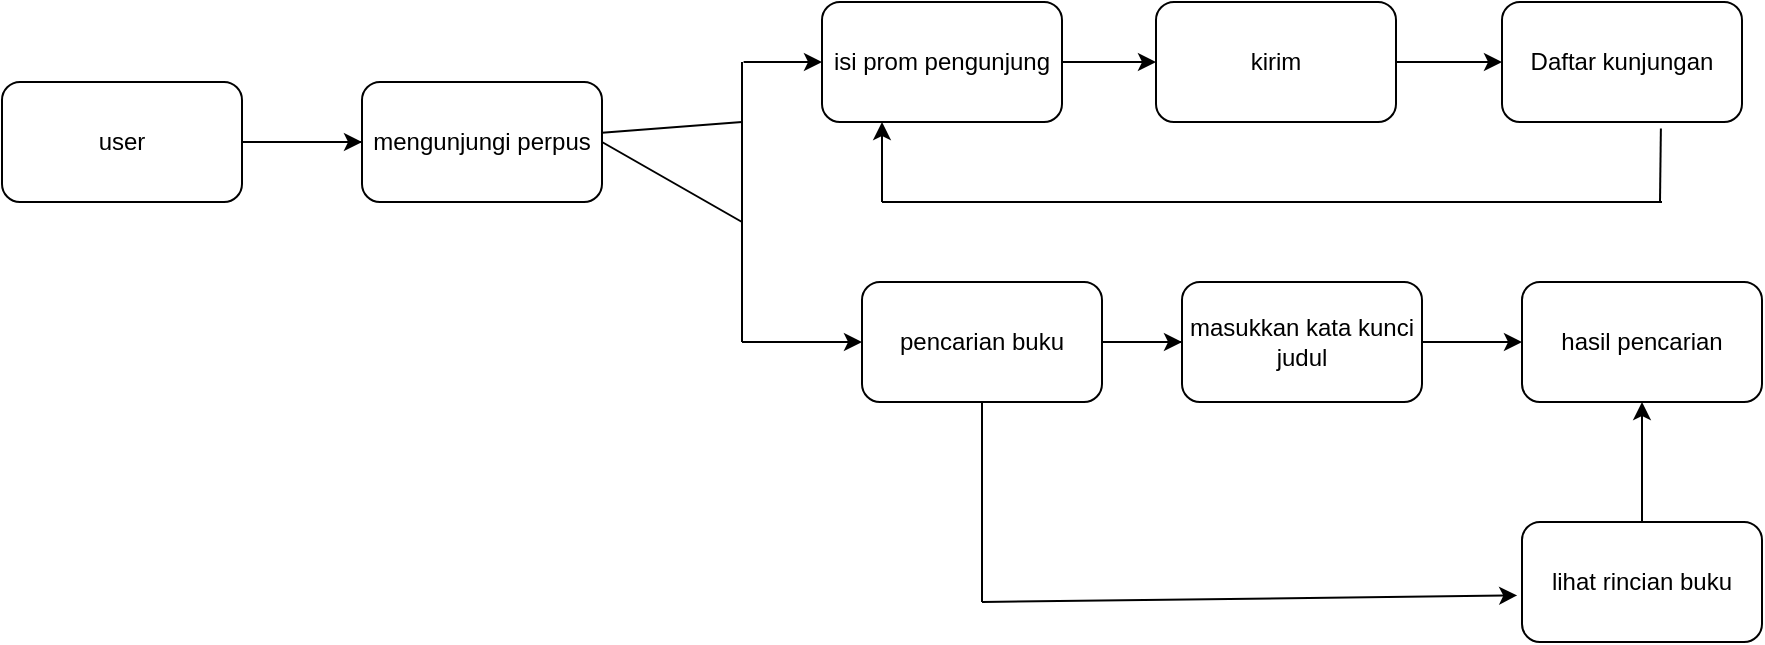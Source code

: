 <mxfile version="23.0.2" type="github">
  <diagram name="Page-1" id="QqwgyBxbd3WD4HJAaXtS">
    <mxGraphModel dx="867" dy="476" grid="1" gridSize="10" guides="1" tooltips="1" connect="1" arrows="1" fold="1" page="1" pageScale="1" pageWidth="827" pageHeight="1169" math="0" shadow="0">
      <root>
        <mxCell id="0" />
        <mxCell id="1" parent="0" />
        <mxCell id="orxMtb7YY-qxG_bRH_sf-65" value="" style="edgeStyle=orthogonalEdgeStyle;rounded=0;orthogonalLoop=1;jettySize=auto;html=1;" edge="1" parent="1" source="orxMtb7YY-qxG_bRH_sf-1" target="orxMtb7YY-qxG_bRH_sf-13">
          <mxGeometry relative="1" as="geometry" />
        </mxCell>
        <mxCell id="orxMtb7YY-qxG_bRH_sf-1" value="user" style="rounded=1;whiteSpace=wrap;html=1;" vertex="1" parent="1">
          <mxGeometry x="250" y="150" width="120" height="60" as="geometry" />
        </mxCell>
        <mxCell id="orxMtb7YY-qxG_bRH_sf-13" value="mengunjungi perpus" style="rounded=1;whiteSpace=wrap;html=1;" vertex="1" parent="1">
          <mxGeometry x="430" y="150" width="120" height="60" as="geometry" />
        </mxCell>
        <mxCell id="orxMtb7YY-qxG_bRH_sf-17" value="" style="endArrow=none;html=1;rounded=0;" edge="1" parent="1" target="orxMtb7YY-qxG_bRH_sf-13">
          <mxGeometry width="50" height="50" relative="1" as="geometry">
            <mxPoint x="620" y="170" as="sourcePoint" />
            <mxPoint x="600" y="180" as="targetPoint" />
          </mxGeometry>
        </mxCell>
        <mxCell id="orxMtb7YY-qxG_bRH_sf-22" value="isi prom pengunjung" style="rounded=1;whiteSpace=wrap;html=1;" vertex="1" parent="1">
          <mxGeometry x="660" y="110" width="120" height="60" as="geometry" />
        </mxCell>
        <mxCell id="orxMtb7YY-qxG_bRH_sf-23" value="pencarian buku" style="rounded=1;whiteSpace=wrap;html=1;" vertex="1" parent="1">
          <mxGeometry x="680" y="250" width="120" height="60" as="geometry" />
        </mxCell>
        <mxCell id="orxMtb7YY-qxG_bRH_sf-34" value="kirim" style="rounded=1;whiteSpace=wrap;html=1;" vertex="1" parent="1">
          <mxGeometry x="827" y="110" width="120" height="60" as="geometry" />
        </mxCell>
        <mxCell id="orxMtb7YY-qxG_bRH_sf-35" value="Daftar kunjungan" style="rounded=1;whiteSpace=wrap;html=1;" vertex="1" parent="1">
          <mxGeometry x="1000" y="110" width="120" height="60" as="geometry" />
        </mxCell>
        <mxCell id="orxMtb7YY-qxG_bRH_sf-36" value="" style="endArrow=none;html=1;rounded=0;exitX=1;exitY=0.5;exitDx=0;exitDy=0;" edge="1" parent="1" source="orxMtb7YY-qxG_bRH_sf-23">
          <mxGeometry width="50" height="50" relative="1" as="geometry">
            <mxPoint x="910" y="180" as="sourcePoint" />
            <mxPoint x="850" y="280" as="targetPoint" />
          </mxGeometry>
        </mxCell>
        <mxCell id="orxMtb7YY-qxG_bRH_sf-37" value="masukkan kata kunci judul" style="rounded=1;whiteSpace=wrap;html=1;" vertex="1" parent="1">
          <mxGeometry x="840" y="250" width="120" height="60" as="geometry" />
        </mxCell>
        <mxCell id="orxMtb7YY-qxG_bRH_sf-39" value="hasil pencarian" style="rounded=1;whiteSpace=wrap;html=1;" vertex="1" parent="1">
          <mxGeometry x="1010" y="250" width="120" height="60" as="geometry" />
        </mxCell>
        <mxCell id="orxMtb7YY-qxG_bRH_sf-42" value="lihat rincian buku" style="rounded=1;whiteSpace=wrap;html=1;" vertex="1" parent="1">
          <mxGeometry x="1010" y="370" width="120" height="60" as="geometry" />
        </mxCell>
        <mxCell id="orxMtb7YY-qxG_bRH_sf-45" value="" style="endArrow=none;html=1;rounded=0;" edge="1" parent="1">
          <mxGeometry width="50" height="50" relative="1" as="geometry">
            <mxPoint x="690" y="210" as="sourcePoint" />
            <mxPoint x="1080" y="210" as="targetPoint" />
          </mxGeometry>
        </mxCell>
        <mxCell id="orxMtb7YY-qxG_bRH_sf-51" value="" style="endArrow=none;html=1;rounded=0;entryX=0.662;entryY=1.054;entryDx=0;entryDy=0;entryPerimeter=0;" edge="1" parent="1" target="orxMtb7YY-qxG_bRH_sf-35">
          <mxGeometry width="50" height="50" relative="1" as="geometry">
            <mxPoint x="1079" y="210" as="sourcePoint" />
            <mxPoint x="1080" y="180" as="targetPoint" />
          </mxGeometry>
        </mxCell>
        <mxCell id="orxMtb7YY-qxG_bRH_sf-52" value="" style="endArrow=none;html=1;rounded=0;entryX=0.5;entryY=1;entryDx=0;entryDy=0;" edge="1" parent="1" target="orxMtb7YY-qxG_bRH_sf-23">
          <mxGeometry width="50" height="50" relative="1" as="geometry">
            <mxPoint x="740" y="410" as="sourcePoint" />
            <mxPoint x="740" y="240" as="targetPoint" />
          </mxGeometry>
        </mxCell>
        <mxCell id="orxMtb7YY-qxG_bRH_sf-56" value="" style="endArrow=none;html=1;rounded=0;" edge="1" parent="1">
          <mxGeometry width="50" height="50" relative="1" as="geometry">
            <mxPoint x="620" y="280" as="sourcePoint" />
            <mxPoint x="620" y="140" as="targetPoint" />
          </mxGeometry>
        </mxCell>
        <mxCell id="orxMtb7YY-qxG_bRH_sf-62" value="" style="endArrow=none;html=1;rounded=0;exitX=1;exitY=0.5;exitDx=0;exitDy=0;" edge="1" parent="1" source="orxMtb7YY-qxG_bRH_sf-1">
          <mxGeometry width="50" height="50" relative="1" as="geometry">
            <mxPoint x="389" y="230" as="sourcePoint" />
            <mxPoint x="430" y="180" as="targetPoint" />
          </mxGeometry>
        </mxCell>
        <mxCell id="orxMtb7YY-qxG_bRH_sf-64" value="" style="endArrow=none;html=1;rounded=0;" edge="1" parent="1">
          <mxGeometry width="50" height="50" relative="1" as="geometry">
            <mxPoint x="550" y="180" as="sourcePoint" />
            <mxPoint x="620" y="220" as="targetPoint" />
          </mxGeometry>
        </mxCell>
        <mxCell id="orxMtb7YY-qxG_bRH_sf-66" value="" style="endArrow=classic;html=1;rounded=0;entryX=0;entryY=0.5;entryDx=0;entryDy=0;exitX=1;exitY=0.5;exitDx=0;exitDy=0;" edge="1" parent="1" source="orxMtb7YY-qxG_bRH_sf-23" target="orxMtb7YY-qxG_bRH_sf-37">
          <mxGeometry width="50" height="50" relative="1" as="geometry">
            <mxPoint x="670" y="260" as="sourcePoint" />
            <mxPoint x="720" y="210" as="targetPoint" />
          </mxGeometry>
        </mxCell>
        <mxCell id="orxMtb7YY-qxG_bRH_sf-68" value="" style="endArrow=classic;html=1;rounded=0;entryX=0;entryY=0.5;entryDx=0;entryDy=0;exitX=1;exitY=0.5;exitDx=0;exitDy=0;" edge="1" parent="1" source="orxMtb7YY-qxG_bRH_sf-37" target="orxMtb7YY-qxG_bRH_sf-39">
          <mxGeometry width="50" height="50" relative="1" as="geometry">
            <mxPoint x="770" y="340" as="sourcePoint" />
            <mxPoint x="820" y="290" as="targetPoint" />
          </mxGeometry>
        </mxCell>
        <mxCell id="orxMtb7YY-qxG_bRH_sf-72" value="" style="endArrow=classic;html=1;rounded=0;entryX=0.5;entryY=1;entryDx=0;entryDy=0;exitX=0.5;exitY=0;exitDx=0;exitDy=0;" edge="1" parent="1" source="orxMtb7YY-qxG_bRH_sf-42" target="orxMtb7YY-qxG_bRH_sf-39">
          <mxGeometry width="50" height="50" relative="1" as="geometry">
            <mxPoint x="1060" y="360" as="sourcePoint" />
            <mxPoint x="820" y="290" as="targetPoint" />
          </mxGeometry>
        </mxCell>
        <mxCell id="orxMtb7YY-qxG_bRH_sf-74" value="" style="endArrow=classic;html=1;rounded=0;entryX=0;entryY=0.5;entryDx=0;entryDy=0;exitX=1;exitY=0.5;exitDx=0;exitDy=0;" edge="1" parent="1" source="orxMtb7YY-qxG_bRH_sf-34" target="orxMtb7YY-qxG_bRH_sf-35">
          <mxGeometry width="50" height="50" relative="1" as="geometry">
            <mxPoint x="770" y="340" as="sourcePoint" />
            <mxPoint x="820" y="290" as="targetPoint" />
          </mxGeometry>
        </mxCell>
        <mxCell id="orxMtb7YY-qxG_bRH_sf-75" value="" style="endArrow=classic;html=1;rounded=0;entryX=0;entryY=0.5;entryDx=0;entryDy=0;exitX=1;exitY=0.5;exitDx=0;exitDy=0;" edge="1" parent="1" source="orxMtb7YY-qxG_bRH_sf-22" target="orxMtb7YY-qxG_bRH_sf-34">
          <mxGeometry width="50" height="50" relative="1" as="geometry">
            <mxPoint x="770" y="340" as="sourcePoint" />
            <mxPoint x="820" y="290" as="targetPoint" />
          </mxGeometry>
        </mxCell>
        <mxCell id="orxMtb7YY-qxG_bRH_sf-77" value="" style="endArrow=classic;html=1;rounded=0;entryX=0;entryY=0.5;entryDx=0;entryDy=0;" edge="1" parent="1" target="orxMtb7YY-qxG_bRH_sf-23">
          <mxGeometry width="50" height="50" relative="1" as="geometry">
            <mxPoint x="620" y="280" as="sourcePoint" />
            <mxPoint x="820" y="200" as="targetPoint" />
          </mxGeometry>
        </mxCell>
        <mxCell id="orxMtb7YY-qxG_bRH_sf-83" value="" style="endArrow=classic;html=1;rounded=0;entryX=-0.02;entryY=0.612;entryDx=0;entryDy=0;entryPerimeter=0;" edge="1" parent="1" target="orxMtb7YY-qxG_bRH_sf-42">
          <mxGeometry width="50" height="50" relative="1" as="geometry">
            <mxPoint x="740" y="410" as="sourcePoint" />
            <mxPoint x="890" y="320" as="targetPoint" />
          </mxGeometry>
        </mxCell>
        <mxCell id="orxMtb7YY-qxG_bRH_sf-86" value="" style="endArrow=classic;html=1;rounded=0;entryX=0;entryY=0.5;entryDx=0;entryDy=0;" edge="1" parent="1" target="orxMtb7YY-qxG_bRH_sf-22">
          <mxGeometry width="50" height="50" relative="1" as="geometry">
            <mxPoint x="620.8" y="140" as="sourcePoint" />
            <mxPoint x="870" y="240" as="targetPoint" />
          </mxGeometry>
        </mxCell>
        <mxCell id="orxMtb7YY-qxG_bRH_sf-89" value="" style="endArrow=classic;html=1;rounded=0;entryX=0.25;entryY=1;entryDx=0;entryDy=0;" edge="1" parent="1" target="orxMtb7YY-qxG_bRH_sf-22">
          <mxGeometry width="50" height="50" relative="1" as="geometry">
            <mxPoint x="690" y="210" as="sourcePoint" />
            <mxPoint x="720" y="180" as="targetPoint" />
          </mxGeometry>
        </mxCell>
      </root>
    </mxGraphModel>
  </diagram>
</mxfile>
